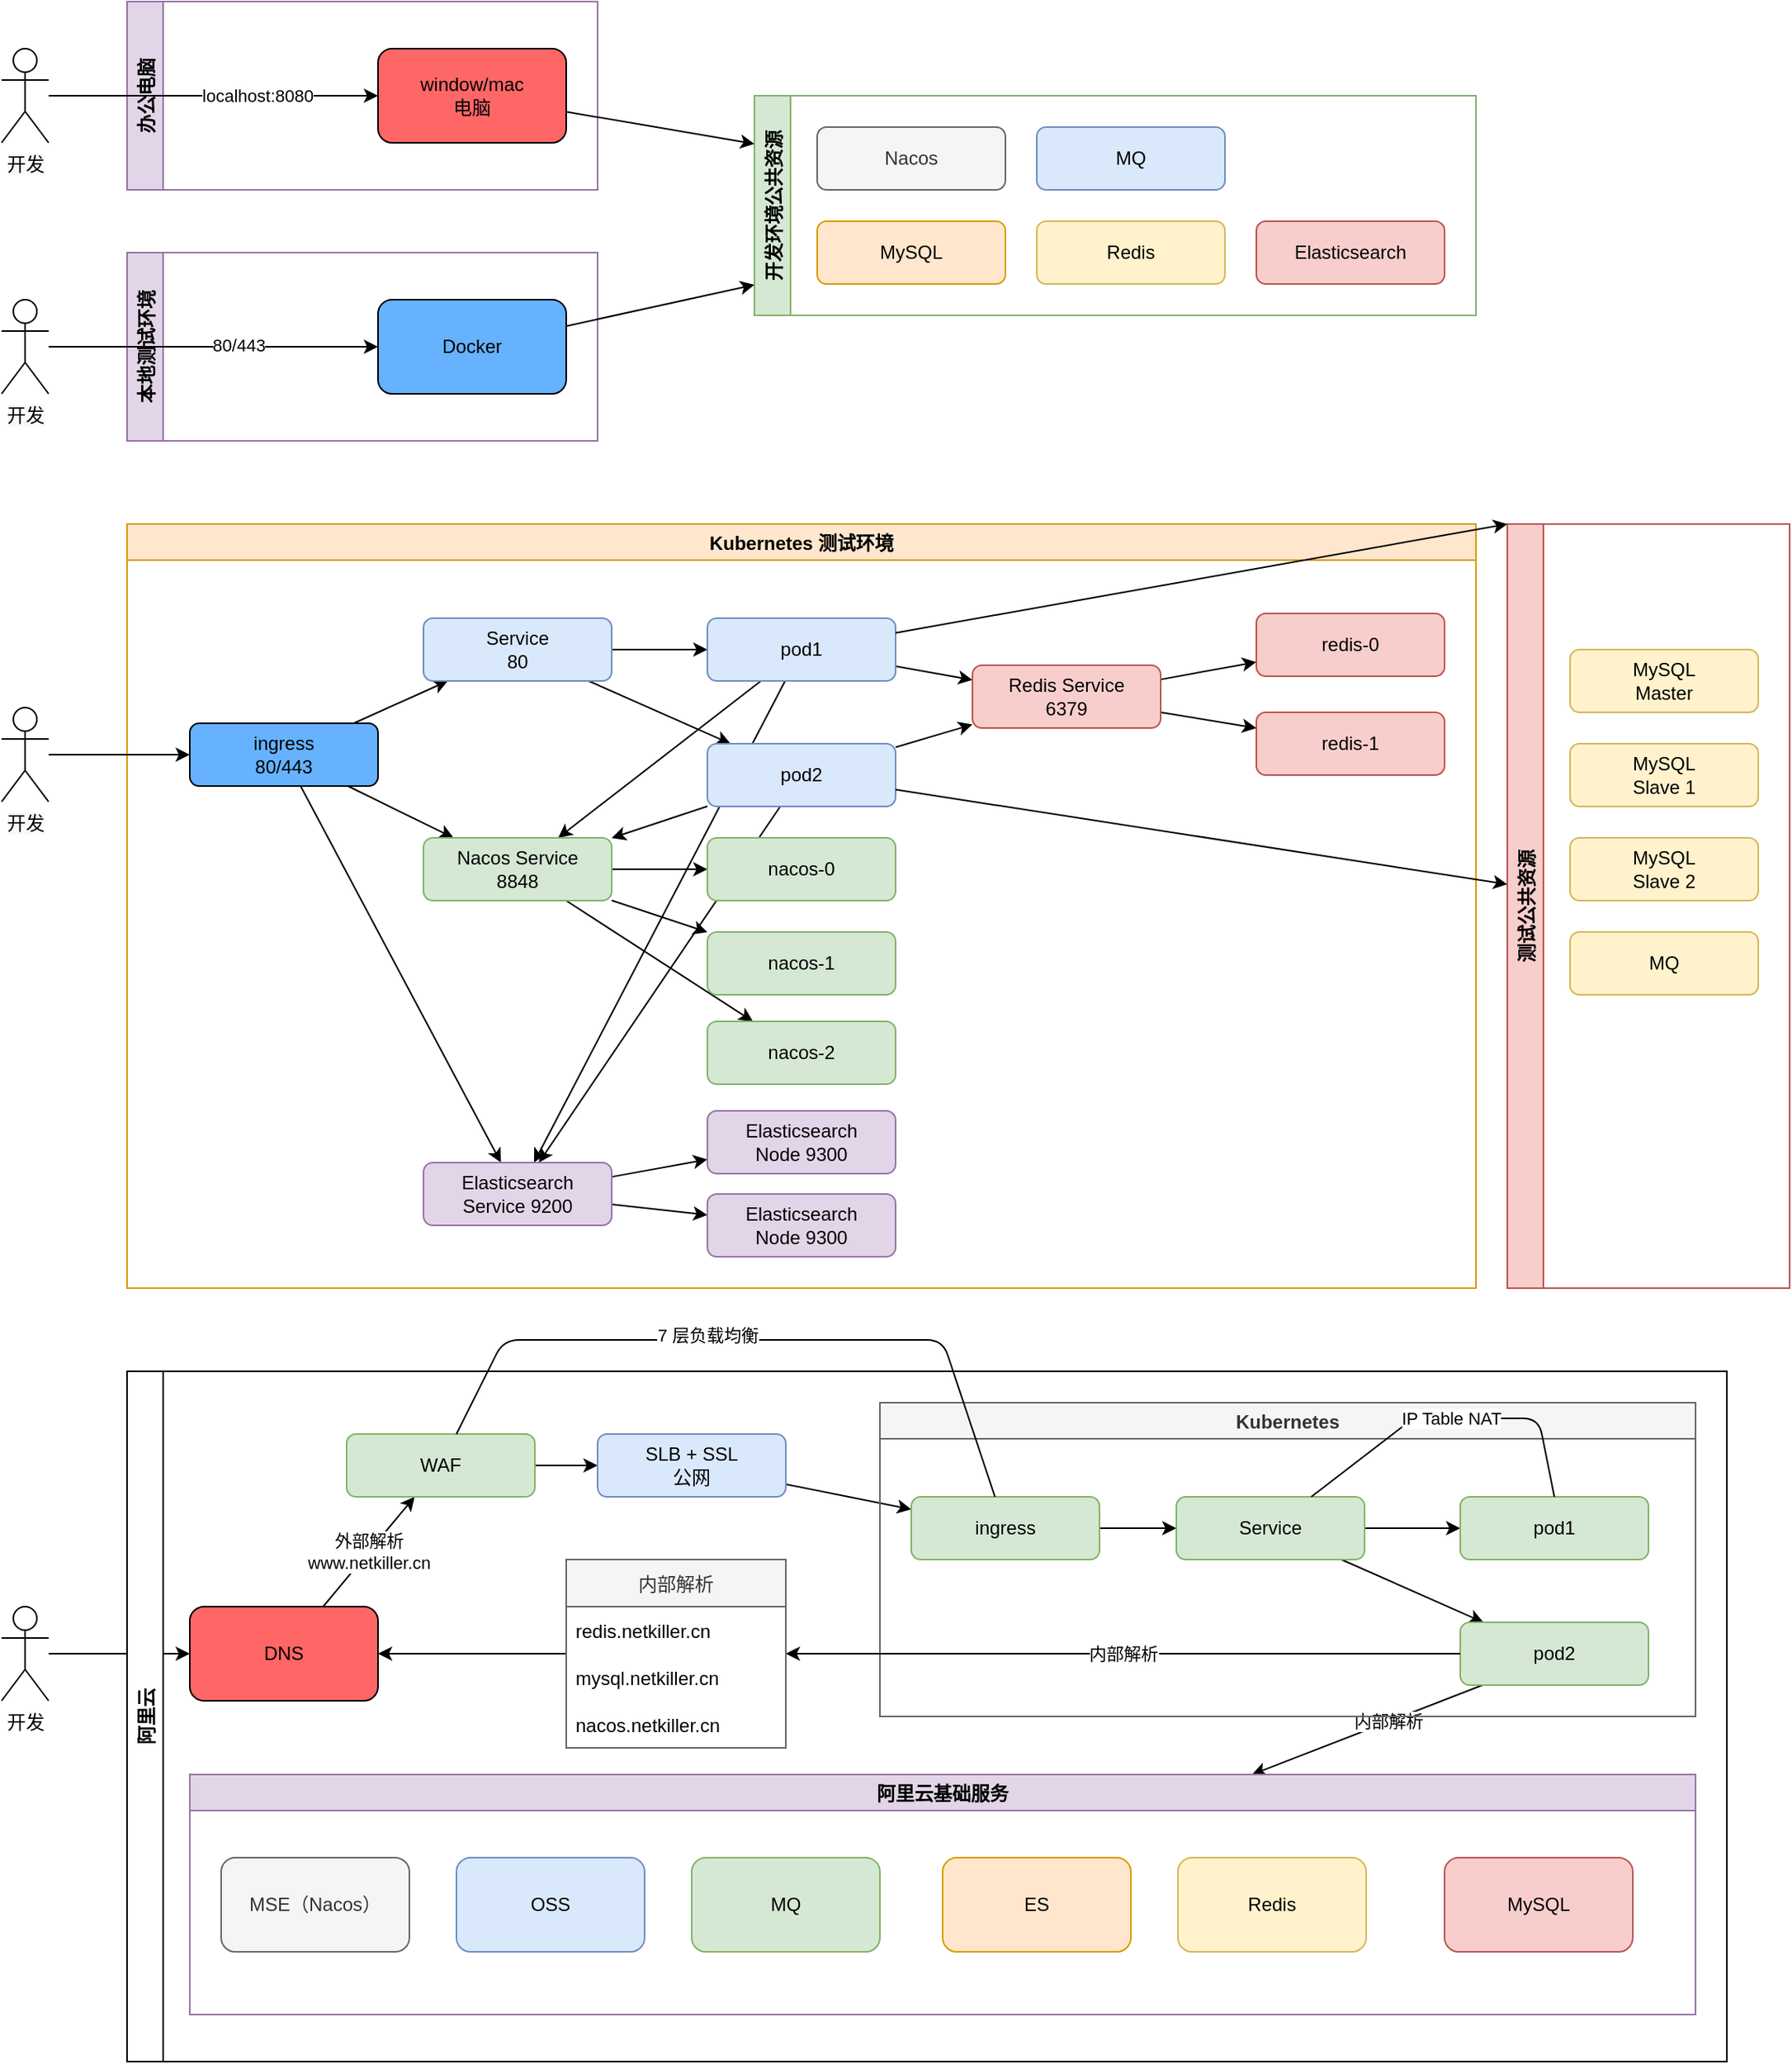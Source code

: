 <mxfile>
    <diagram id="6GtpgPVb9rbRwgWwzKAN" name="第 1 页">
        <mxGraphModel dx="1198" dy="447" grid="1" gridSize="10" guides="1" tooltips="1" connect="1" arrows="1" fold="1" page="1" pageScale="1" pageWidth="1169" pageHeight="827" math="0" shadow="0">
            <root>
                <mxCell id="0"/>
                <mxCell id="1" parent="0"/>
                <mxCell id="34" style="edgeStyle=none;html=1;" parent="1" source="2" target="7" edge="1">
                    <mxGeometry relative="1" as="geometry"/>
                </mxCell>
                <mxCell id="2" value="开发" style="shape=umlActor;verticalLabelPosition=bottom;verticalAlign=top;html=1;outlineConnect=0;" parent="1" vertex="1">
                    <mxGeometry x="40" y="1103" width="30" height="60" as="geometry"/>
                </mxCell>
                <mxCell id="5" value="开发环境公共资源" style="swimlane;horizontal=0;fillColor=#d5e8d4;strokeColor=#82b366;" parent="1" vertex="1">
                    <mxGeometry x="520" y="140" width="460" height="140" as="geometry"/>
                </mxCell>
                <mxCell id="24" value="MySQL" style="rounded=1;whiteSpace=wrap;html=1;fillColor=#ffe6cc;strokeColor=#d79b00;" parent="5" vertex="1">
                    <mxGeometry x="40" y="80" width="120" height="40" as="geometry"/>
                </mxCell>
                <mxCell id="25" value="Redis" style="rounded=1;whiteSpace=wrap;html=1;fillColor=#fff2cc;strokeColor=#d6b656;" parent="5" vertex="1">
                    <mxGeometry x="180" y="80" width="120" height="40" as="geometry"/>
                </mxCell>
                <mxCell id="54" value="Elasticsearch" style="rounded=1;whiteSpace=wrap;html=1;fillColor=#f8cecc;strokeColor=#b85450;" parent="5" vertex="1">
                    <mxGeometry x="320" y="80" width="120" height="40" as="geometry"/>
                </mxCell>
                <mxCell id="55" value="MQ" style="rounded=1;whiteSpace=wrap;html=1;fillColor=#dae8fc;strokeColor=#6c8ebf;" parent="5" vertex="1">
                    <mxGeometry x="180" y="20" width="120" height="40" as="geometry"/>
                </mxCell>
                <mxCell id="56" value="Nacos" style="rounded=1;whiteSpace=wrap;html=1;fillColor=#f5f5f5;fontColor=#333333;strokeColor=#666666;" parent="5" vertex="1">
                    <mxGeometry x="40" y="20" width="120" height="40" as="geometry"/>
                </mxCell>
                <mxCell id="6" value="阿里云" style="swimlane;horizontal=0;startSize=23;" parent="1" vertex="1">
                    <mxGeometry x="120" y="953" width="1020" height="440" as="geometry"/>
                </mxCell>
                <mxCell id="28" value="外部解析&lt;br&gt;www.netkiller.cn" style="edgeStyle=none;html=1;" parent="6" source="7" target="8" edge="1">
                    <mxGeometry relative="1" as="geometry"/>
                </mxCell>
                <mxCell id="88" value="内部解析" style="edgeStyle=none;html=1;exitX=0.333;exitY=0.75;exitDx=0;exitDy=0;exitPerimeter=0;" parent="6" source="68" target="74" edge="1">
                    <mxGeometry relative="1" as="geometry">
                        <mxPoint x="980" y="210" as="sourcePoint"/>
                    </mxGeometry>
                </mxCell>
                <mxCell id="7" value="DNS" style="rounded=1;whiteSpace=wrap;html=1;fillColor=#FF6666;" parent="6" vertex="1">
                    <mxGeometry x="40" y="150" width="120" height="60" as="geometry"/>
                </mxCell>
                <mxCell id="29" style="edgeStyle=none;html=1;" parent="6" source="8" target="9" edge="1">
                    <mxGeometry relative="1" as="geometry"/>
                </mxCell>
                <mxCell id="8" value="WAF" style="rounded=1;whiteSpace=wrap;html=1;fillColor=#d5e8d4;strokeColor=#82b366;" parent="6" vertex="1">
                    <mxGeometry x="140" y="40" width="120" height="40" as="geometry"/>
                </mxCell>
                <mxCell id="63" style="edgeStyle=none;html=1;" parent="6" source="9" target="12" edge="1">
                    <mxGeometry relative="1" as="geometry">
                        <mxPoint x="460" y="85" as="targetPoint"/>
                    </mxGeometry>
                </mxCell>
                <mxCell id="9" value="SLB + SSL&lt;br&gt;公网" style="rounded=1;whiteSpace=wrap;html=1;fillColor=#dae8fc;strokeColor=#6c8ebf;" parent="6" vertex="1">
                    <mxGeometry x="300" y="40" width="120" height="40" as="geometry"/>
                </mxCell>
                <mxCell id="64" value="Kubernetes" style="swimlane;fillColor=#f5f5f5;fontColor=#333333;strokeColor=#666666;" parent="6" vertex="1">
                    <mxGeometry x="480" y="20" width="520" height="200" as="geometry"/>
                </mxCell>
                <mxCell id="67" style="edgeStyle=none;html=1;" parent="64" source="12" target="66" edge="1">
                    <mxGeometry relative="1" as="geometry"/>
                </mxCell>
                <mxCell id="12" value="ingress" style="rounded=1;whiteSpace=wrap;html=1;fillColor=#d5e8d4;strokeColor=#82b366;" parent="64" vertex="1">
                    <mxGeometry x="20" y="60" width="120" height="40" as="geometry"/>
                </mxCell>
                <mxCell id="69" style="edgeStyle=none;html=1;" parent="64" source="66" target="65" edge="1">
                    <mxGeometry relative="1" as="geometry"/>
                </mxCell>
                <mxCell id="70" style="edgeStyle=none;html=1;" parent="64" source="66" target="68" edge="1">
                    <mxGeometry relative="1" as="geometry"/>
                </mxCell>
                <mxCell id="66" value="Service" style="rounded=1;whiteSpace=wrap;html=1;fillColor=#d5e8d4;strokeColor=#82b366;" parent="64" vertex="1">
                    <mxGeometry x="189" y="60" width="120" height="40" as="geometry"/>
                </mxCell>
                <mxCell id="65" value="pod1" style="rounded=1;whiteSpace=wrap;html=1;fillColor=#d5e8d4;strokeColor=#82b366;" parent="64" vertex="1">
                    <mxGeometry x="370" y="60" width="120" height="40" as="geometry"/>
                </mxCell>
                <mxCell id="68" value="pod2" style="rounded=1;whiteSpace=wrap;html=1;fillColor=#d5e8d4;strokeColor=#82b366;" parent="64" vertex="1">
                    <mxGeometry x="370" y="140" width="120" height="40" as="geometry"/>
                </mxCell>
                <mxCell id="73" value="IP Table NAT" style="endArrow=none;html=1;entryX=0.5;entryY=0;entryDx=0;entryDy=0;" parent="64" source="66" target="65" edge="1">
                    <mxGeometry width="50" height="50" relative="1" as="geometry">
                        <mxPoint x="430" as="sourcePoint"/>
                        <mxPoint x="480" y="-50" as="targetPoint"/>
                        <Array as="points">
                            <mxPoint x="340" y="10"/>
                            <mxPoint x="420" y="10"/>
                        </Array>
                    </mxGeometry>
                </mxCell>
                <mxCell id="71" value="" style="endArrow=none;html=1;" parent="6" source="8" target="12" edge="1">
                    <mxGeometry width="50" height="50" relative="1" as="geometry">
                        <mxPoint x="580" y="20" as="sourcePoint"/>
                        <mxPoint x="790" as="targetPoint"/>
                        <Array as="points">
                            <mxPoint x="240" y="-20"/>
                            <mxPoint x="520" y="-20"/>
                        </Array>
                    </mxGeometry>
                </mxCell>
                <mxCell id="72" value="7 层负载均衡" style="edgeLabel;html=1;align=center;verticalAlign=middle;resizable=0;points=[];" parent="71" vertex="1" connectable="0">
                    <mxGeometry x="-0.129" y="4" relative="1" as="geometry">
                        <mxPoint y="1" as="offset"/>
                    </mxGeometry>
                </mxCell>
                <mxCell id="74" value="阿里云基础服务" style="swimlane;fillColor=#e1d5e7;strokeColor=#9673a6;" parent="6" vertex="1">
                    <mxGeometry x="40" y="257" width="960" height="153" as="geometry"/>
                </mxCell>
                <mxCell id="75" value="MSE（Nacos）" style="rounded=1;whiteSpace=wrap;html=1;fillColor=#f5f5f5;fontColor=#333333;strokeColor=#666666;" parent="74" vertex="1">
                    <mxGeometry x="20" y="53" width="120" height="60" as="geometry"/>
                </mxCell>
                <mxCell id="78" value="OSS" style="whiteSpace=wrap;html=1;rounded=1;fillColor=#dae8fc;strokeColor=#6c8ebf;" parent="74" vertex="1">
                    <mxGeometry x="170" y="53" width="120" height="60" as="geometry"/>
                </mxCell>
                <mxCell id="80" value="MQ" style="rounded=1;whiteSpace=wrap;html=1;fillColor=#d5e8d4;strokeColor=#82b366;" parent="74" vertex="1">
                    <mxGeometry x="320" y="53" width="120" height="60" as="geometry"/>
                </mxCell>
                <mxCell id="81" value="ES" style="rounded=1;whiteSpace=wrap;html=1;fillColor=#ffe6cc;strokeColor=#d79b00;" parent="74" vertex="1">
                    <mxGeometry x="480" y="53" width="120" height="60" as="geometry"/>
                </mxCell>
                <mxCell id="82" value="Redis" style="rounded=1;whiteSpace=wrap;html=1;fillColor=#fff2cc;strokeColor=#d6b656;" parent="74" vertex="1">
                    <mxGeometry x="630" y="53" width="120" height="60" as="geometry"/>
                </mxCell>
                <mxCell id="83" value="MySQL" style="rounded=1;whiteSpace=wrap;html=1;fillColor=#f8cecc;strokeColor=#b85450;" parent="74" vertex="1">
                    <mxGeometry x="800" y="53" width="120" height="60" as="geometry"/>
                </mxCell>
                <mxCell id="90" value="内部解析" style="edgeStyle=none;html=1;" parent="6" source="68" target="91" edge="1">
                    <mxGeometry relative="1" as="geometry"/>
                </mxCell>
                <mxCell id="96" style="edgeStyle=none;html=1;" parent="6" source="91" target="7" edge="1">
                    <mxGeometry relative="1" as="geometry"/>
                </mxCell>
                <mxCell id="91" value="内部解析" style="swimlane;fontStyle=0;childLayout=stackLayout;horizontal=1;startSize=30;horizontalStack=0;resizeParent=1;resizeParentMax=0;resizeLast=0;collapsible=1;marginBottom=0;fillColor=#f5f5f5;fontColor=#333333;strokeColor=#666666;" parent="6" vertex="1">
                    <mxGeometry x="280" y="120" width="140" height="120" as="geometry"/>
                </mxCell>
                <mxCell id="92" value="redis.netkiller.cn" style="text;strokeColor=none;fillColor=none;align=left;verticalAlign=middle;spacingLeft=4;spacingRight=4;overflow=hidden;points=[[0,0.5],[1,0.5]];portConstraint=eastwest;rotatable=0;" parent="91" vertex="1">
                    <mxGeometry y="30" width="140" height="30" as="geometry"/>
                </mxCell>
                <mxCell id="93" value="mysql.netkiller.cn" style="text;strokeColor=none;fillColor=none;align=left;verticalAlign=middle;spacingLeft=4;spacingRight=4;overflow=hidden;points=[[0,0.5],[1,0.5]];portConstraint=eastwest;rotatable=0;" parent="91" vertex="1">
                    <mxGeometry y="60" width="140" height="30" as="geometry"/>
                </mxCell>
                <mxCell id="94" value="nacos.netkiller.cn" style="text;strokeColor=none;fillColor=none;align=left;verticalAlign=middle;spacingLeft=4;spacingRight=4;overflow=hidden;points=[[0,0.5],[1,0.5]];portConstraint=eastwest;rotatable=0;" parent="91" vertex="1">
                    <mxGeometry y="90" width="140" height="30" as="geometry"/>
                </mxCell>
                <mxCell id="13" value="本地测试环境" style="swimlane;horizontal=0;fillColor=#e1d5e7;strokeColor=#9673a6;" parent="1" vertex="1">
                    <mxGeometry x="120" y="240" width="300" height="120" as="geometry"/>
                </mxCell>
                <mxCell id="15" value="Docker" style="rounded=1;whiteSpace=wrap;html=1;fillColor=#66B2FF;" parent="13" vertex="1">
                    <mxGeometry x="160" y="30" width="120" height="60" as="geometry"/>
                </mxCell>
                <mxCell id="35" value="办公电脑" style="swimlane;horizontal=0;fillColor=#e1d5e7;strokeColor=#9673a6;" parent="1" vertex="1">
                    <mxGeometry x="120" y="80" width="300" height="120" as="geometry"/>
                </mxCell>
                <mxCell id="36" value="window/mac&lt;br&gt;电脑" style="rounded=1;whiteSpace=wrap;html=1;fillColor=#FF6666;" parent="35" vertex="1">
                    <mxGeometry x="160" y="30" width="120" height="60" as="geometry"/>
                </mxCell>
                <mxCell id="87" style="edgeStyle=none;html=1;entryX=0;entryY=0.5;entryDx=0;entryDy=0;" parent="1" source="50" target="15" edge="1">
                    <mxGeometry relative="1" as="geometry">
                        <mxPoint x="180.0" y="300" as="targetPoint"/>
                    </mxGeometry>
                </mxCell>
                <mxCell id="FvixNR_TyCVi-g2Rmh9J-142" value="80/443" style="edgeLabel;html=1;align=center;verticalAlign=middle;resizable=0;points=[];" parent="87" vertex="1" connectable="0">
                    <mxGeometry x="0.152" y="1" relative="1" as="geometry">
                        <mxPoint as="offset"/>
                    </mxGeometry>
                </mxCell>
                <mxCell id="50" value="&lt;meta charset=&quot;utf-8&quot;&gt;&lt;span style=&quot;color: rgb(0, 0, 0); font-family: helvetica; font-size: 12px; font-style: normal; font-weight: 400; letter-spacing: normal; text-align: center; text-indent: 0px; text-transform: none; word-spacing: 0px; background-color: rgb(248, 249, 250); display: inline; float: none;&quot;&gt;开发&lt;/span&gt;" style="shape=umlActor;verticalLabelPosition=bottom;verticalAlign=top;html=1;outlineConnect=0;" parent="1" vertex="1">
                    <mxGeometry x="40" y="270" width="30" height="60" as="geometry"/>
                </mxCell>
                <mxCell id="52" style="edgeStyle=none;html=1;" parent="1" source="51" target="36" edge="1">
                    <mxGeometry relative="1" as="geometry"/>
                </mxCell>
                <mxCell id="53" value="localhost:8080" style="edgeLabel;html=1;align=center;verticalAlign=middle;resizable=0;points=[];" parent="52" vertex="1" connectable="0">
                    <mxGeometry x="0.141" y="1" relative="1" as="geometry">
                        <mxPoint x="13" y="1" as="offset"/>
                    </mxGeometry>
                </mxCell>
                <mxCell id="51" value="&lt;meta charset=&quot;utf-8&quot;&gt;&lt;span style=&quot;color: rgb(0, 0, 0); font-family: helvetica; font-size: 12px; font-style: normal; font-weight: 400; letter-spacing: normal; text-align: center; text-indent: 0px; text-transform: none; word-spacing: 0px; background-color: rgb(248, 249, 250); display: inline; float: none;&quot;&gt;开发&lt;/span&gt;" style="shape=umlActor;verticalLabelPosition=bottom;verticalAlign=top;html=1;outlineConnect=0;" parent="1" vertex="1">
                    <mxGeometry x="40" y="110" width="30" height="60" as="geometry"/>
                </mxCell>
                <mxCell id="57" style="edgeStyle=none;html=1;" parent="1" source="36" target="5" edge="1">
                    <mxGeometry relative="1" as="geometry"/>
                </mxCell>
                <mxCell id="60" style="edgeStyle=none;html=1;" parent="1" source="15" target="5" edge="1">
                    <mxGeometry relative="1" as="geometry"/>
                </mxCell>
                <mxCell id="FvixNR_TyCVi-g2Rmh9J-96" value="Kubernetes 测试环境" style="swimlane;fillColor=#ffe6cc;strokeColor=#d79b00;" parent="1" vertex="1">
                    <mxGeometry x="120" y="413" width="860" height="487" as="geometry"/>
                </mxCell>
                <mxCell id="FvixNR_TyCVi-g2Rmh9J-97" style="edgeStyle=none;html=1;" parent="FvixNR_TyCVi-g2Rmh9J-96" source="FvixNR_TyCVi-g2Rmh9J-98" target="FvixNR_TyCVi-g2Rmh9J-101" edge="1">
                    <mxGeometry relative="1" as="geometry"/>
                </mxCell>
                <mxCell id="FvixNR_TyCVi-g2Rmh9J-108" style="edgeStyle=none;html=1;" parent="FvixNR_TyCVi-g2Rmh9J-96" source="FvixNR_TyCVi-g2Rmh9J-98" target="FvixNR_TyCVi-g2Rmh9J-107" edge="1">
                    <mxGeometry relative="1" as="geometry"/>
                </mxCell>
                <mxCell id="FvixNR_TyCVi-g2Rmh9J-131" style="edgeStyle=none;html=1;" parent="FvixNR_TyCVi-g2Rmh9J-96" source="FvixNR_TyCVi-g2Rmh9J-98" target="FvixNR_TyCVi-g2Rmh9J-130" edge="1">
                    <mxGeometry relative="1" as="geometry"/>
                </mxCell>
                <mxCell id="FvixNR_TyCVi-g2Rmh9J-98" value="ingress&lt;br&gt;80/443" style="rounded=1;whiteSpace=wrap;html=1;fillColor=#66B2FF;" parent="FvixNR_TyCVi-g2Rmh9J-96" vertex="1">
                    <mxGeometry x="40" y="127" width="120" height="40" as="geometry"/>
                </mxCell>
                <mxCell id="FvixNR_TyCVi-g2Rmh9J-99" style="edgeStyle=none;html=1;" parent="FvixNR_TyCVi-g2Rmh9J-96" source="FvixNR_TyCVi-g2Rmh9J-101" target="FvixNR_TyCVi-g2Rmh9J-102" edge="1">
                    <mxGeometry relative="1" as="geometry"/>
                </mxCell>
                <mxCell id="FvixNR_TyCVi-g2Rmh9J-100" style="edgeStyle=none;html=1;" parent="FvixNR_TyCVi-g2Rmh9J-96" source="FvixNR_TyCVi-g2Rmh9J-101" target="FvixNR_TyCVi-g2Rmh9J-103" edge="1">
                    <mxGeometry relative="1" as="geometry"/>
                </mxCell>
                <mxCell id="FvixNR_TyCVi-g2Rmh9J-101" value="Service&lt;br&gt;80" style="rounded=1;whiteSpace=wrap;html=1;fillColor=#dae8fc;strokeColor=#6c8ebf;" parent="FvixNR_TyCVi-g2Rmh9J-96" vertex="1">
                    <mxGeometry x="189" y="60" width="120" height="40" as="geometry"/>
                </mxCell>
                <mxCell id="FvixNR_TyCVi-g2Rmh9J-121" style="edgeStyle=none;html=1;" parent="FvixNR_TyCVi-g2Rmh9J-96" source="FvixNR_TyCVi-g2Rmh9J-102" target="FvixNR_TyCVi-g2Rmh9J-107" edge="1">
                    <mxGeometry relative="1" as="geometry"/>
                </mxCell>
                <mxCell id="FvixNR_TyCVi-g2Rmh9J-122" style="edgeStyle=none;html=1;" parent="FvixNR_TyCVi-g2Rmh9J-96" source="FvixNR_TyCVi-g2Rmh9J-102" target="FvixNR_TyCVi-g2Rmh9J-115" edge="1">
                    <mxGeometry relative="1" as="geometry"/>
                </mxCell>
                <mxCell id="FvixNR_TyCVi-g2Rmh9J-132" style="edgeStyle=none;html=1;" parent="FvixNR_TyCVi-g2Rmh9J-96" source="FvixNR_TyCVi-g2Rmh9J-102" target="FvixNR_TyCVi-g2Rmh9J-130" edge="1">
                    <mxGeometry relative="1" as="geometry"/>
                </mxCell>
                <mxCell id="FvixNR_TyCVi-g2Rmh9J-102" value="pod1" style="rounded=1;whiteSpace=wrap;html=1;fillColor=#dae8fc;strokeColor=#6c8ebf;" parent="FvixNR_TyCVi-g2Rmh9J-96" vertex="1">
                    <mxGeometry x="370" y="60" width="120" height="40" as="geometry"/>
                </mxCell>
                <mxCell id="FvixNR_TyCVi-g2Rmh9J-120" style="edgeStyle=none;html=1;" parent="FvixNR_TyCVi-g2Rmh9J-96" source="FvixNR_TyCVi-g2Rmh9J-103" target="FvixNR_TyCVi-g2Rmh9J-107" edge="1">
                    <mxGeometry relative="1" as="geometry"/>
                </mxCell>
                <mxCell id="FvixNR_TyCVi-g2Rmh9J-123" style="edgeStyle=none;html=1;" parent="FvixNR_TyCVi-g2Rmh9J-96" source="FvixNR_TyCVi-g2Rmh9J-103" target="FvixNR_TyCVi-g2Rmh9J-115" edge="1">
                    <mxGeometry relative="1" as="geometry"/>
                </mxCell>
                <mxCell id="FvixNR_TyCVi-g2Rmh9J-133" style="edgeStyle=none;html=1;" parent="FvixNR_TyCVi-g2Rmh9J-96" source="FvixNR_TyCVi-g2Rmh9J-103" target="FvixNR_TyCVi-g2Rmh9J-130" edge="1">
                    <mxGeometry relative="1" as="geometry"/>
                </mxCell>
                <mxCell id="FvixNR_TyCVi-g2Rmh9J-103" value="pod2" style="rounded=1;whiteSpace=wrap;html=1;fillColor=#dae8fc;strokeColor=#6c8ebf;" parent="FvixNR_TyCVi-g2Rmh9J-96" vertex="1">
                    <mxGeometry x="370" y="140" width="120" height="40" as="geometry"/>
                </mxCell>
                <mxCell id="FvixNR_TyCVi-g2Rmh9J-112" style="edgeStyle=none;html=1;" parent="FvixNR_TyCVi-g2Rmh9J-96" source="FvixNR_TyCVi-g2Rmh9J-107" target="FvixNR_TyCVi-g2Rmh9J-109" edge="1">
                    <mxGeometry relative="1" as="geometry"/>
                </mxCell>
                <mxCell id="FvixNR_TyCVi-g2Rmh9J-113" style="edgeStyle=none;html=1;" parent="FvixNR_TyCVi-g2Rmh9J-96" source="FvixNR_TyCVi-g2Rmh9J-107" target="FvixNR_TyCVi-g2Rmh9J-111" edge="1">
                    <mxGeometry relative="1" as="geometry"/>
                </mxCell>
                <mxCell id="FvixNR_TyCVi-g2Rmh9J-114" style="edgeStyle=none;html=1;" parent="FvixNR_TyCVi-g2Rmh9J-96" source="FvixNR_TyCVi-g2Rmh9J-107" target="FvixNR_TyCVi-g2Rmh9J-110" edge="1">
                    <mxGeometry relative="1" as="geometry"/>
                </mxCell>
                <mxCell id="FvixNR_TyCVi-g2Rmh9J-107" value="Nacos Service&lt;br&gt;8848" style="rounded=1;whiteSpace=wrap;html=1;fillColor=#d5e8d4;strokeColor=#82b366;" parent="FvixNR_TyCVi-g2Rmh9J-96" vertex="1">
                    <mxGeometry x="189" y="200" width="120" height="40" as="geometry"/>
                </mxCell>
                <mxCell id="FvixNR_TyCVi-g2Rmh9J-109" value="nacos-0" style="rounded=1;whiteSpace=wrap;html=1;fillColor=#d5e8d4;strokeColor=#82b366;" parent="FvixNR_TyCVi-g2Rmh9J-96" vertex="1">
                    <mxGeometry x="370" y="200" width="120" height="40" as="geometry"/>
                </mxCell>
                <mxCell id="FvixNR_TyCVi-g2Rmh9J-111" value="nacos-1" style="rounded=1;whiteSpace=wrap;html=1;fillColor=#d5e8d4;strokeColor=#82b366;" parent="FvixNR_TyCVi-g2Rmh9J-96" vertex="1">
                    <mxGeometry x="370" y="260" width="120" height="40" as="geometry"/>
                </mxCell>
                <mxCell id="FvixNR_TyCVi-g2Rmh9J-110" value="nacos-2" style="rounded=1;whiteSpace=wrap;html=1;fillColor=#d5e8d4;strokeColor=#82b366;" parent="FvixNR_TyCVi-g2Rmh9J-96" vertex="1">
                    <mxGeometry x="370" y="317" width="120" height="40" as="geometry"/>
                </mxCell>
                <mxCell id="FvixNR_TyCVi-g2Rmh9J-118" style="edgeStyle=none;html=1;" parent="FvixNR_TyCVi-g2Rmh9J-96" source="FvixNR_TyCVi-g2Rmh9J-115" target="FvixNR_TyCVi-g2Rmh9J-116" edge="1">
                    <mxGeometry relative="1" as="geometry"/>
                </mxCell>
                <mxCell id="FvixNR_TyCVi-g2Rmh9J-119" style="edgeStyle=none;html=1;" parent="FvixNR_TyCVi-g2Rmh9J-96" source="FvixNR_TyCVi-g2Rmh9J-115" target="FvixNR_TyCVi-g2Rmh9J-117" edge="1">
                    <mxGeometry relative="1" as="geometry"/>
                </mxCell>
                <mxCell id="FvixNR_TyCVi-g2Rmh9J-115" value="Redis Service&lt;br&gt;6379" style="rounded=1;whiteSpace=wrap;html=1;fillColor=#f8cecc;strokeColor=#b85450;" parent="FvixNR_TyCVi-g2Rmh9J-96" vertex="1">
                    <mxGeometry x="539" y="90" width="120" height="40" as="geometry"/>
                </mxCell>
                <mxCell id="FvixNR_TyCVi-g2Rmh9J-116" value="redis-0" style="rounded=1;whiteSpace=wrap;html=1;fillColor=#f8cecc;strokeColor=#b85450;" parent="FvixNR_TyCVi-g2Rmh9J-96" vertex="1">
                    <mxGeometry x="720" y="57" width="120" height="40" as="geometry"/>
                </mxCell>
                <mxCell id="FvixNR_TyCVi-g2Rmh9J-117" value="redis-1" style="rounded=1;whiteSpace=wrap;html=1;fillColor=#f8cecc;strokeColor=#b85450;" parent="FvixNR_TyCVi-g2Rmh9J-96" vertex="1">
                    <mxGeometry x="720" y="120" width="120" height="40" as="geometry"/>
                </mxCell>
                <mxCell id="FvixNR_TyCVi-g2Rmh9J-136" style="edgeStyle=none;html=1;" parent="FvixNR_TyCVi-g2Rmh9J-96" source="FvixNR_TyCVi-g2Rmh9J-130" target="FvixNR_TyCVi-g2Rmh9J-134" edge="1">
                    <mxGeometry relative="1" as="geometry"/>
                </mxCell>
                <mxCell id="FvixNR_TyCVi-g2Rmh9J-137" style="edgeStyle=none;html=1;" parent="FvixNR_TyCVi-g2Rmh9J-96" source="FvixNR_TyCVi-g2Rmh9J-130" target="FvixNR_TyCVi-g2Rmh9J-135" edge="1">
                    <mxGeometry relative="1" as="geometry"/>
                </mxCell>
                <mxCell id="FvixNR_TyCVi-g2Rmh9J-130" value="Elasticsearch&lt;br&gt;Service 9200" style="rounded=1;whiteSpace=wrap;html=1;fillColor=#e1d5e7;strokeColor=#9673a6;" parent="FvixNR_TyCVi-g2Rmh9J-96" vertex="1">
                    <mxGeometry x="189" y="407" width="120" height="40" as="geometry"/>
                </mxCell>
                <mxCell id="FvixNR_TyCVi-g2Rmh9J-134" value="Elasticsearch&lt;br&gt;Node 9300" style="rounded=1;whiteSpace=wrap;html=1;fillColor=#e1d5e7;strokeColor=#9673a6;" parent="FvixNR_TyCVi-g2Rmh9J-96" vertex="1">
                    <mxGeometry x="370" y="374" width="120" height="40" as="geometry"/>
                </mxCell>
                <mxCell id="FvixNR_TyCVi-g2Rmh9J-135" value="Elasticsearch&lt;br&gt;Node 9300" style="rounded=1;whiteSpace=wrap;html=1;fillColor=#e1d5e7;strokeColor=#9673a6;" parent="FvixNR_TyCVi-g2Rmh9J-96" vertex="1">
                    <mxGeometry x="370" y="427" width="120" height="40" as="geometry"/>
                </mxCell>
                <mxCell id="FvixNR_TyCVi-g2Rmh9J-124" value="测试公共资源" style="swimlane;horizontal=0;fillColor=#f8cecc;strokeColor=#b85450;" parent="1" vertex="1">
                    <mxGeometry x="1000" y="413" width="180" height="487" as="geometry"/>
                </mxCell>
                <mxCell id="FvixNR_TyCVi-g2Rmh9J-125" value="MySQL&lt;br&gt;Master" style="rounded=1;whiteSpace=wrap;html=1;fillColor=#fff2cc;strokeColor=#d6b656;" parent="FvixNR_TyCVi-g2Rmh9J-124" vertex="1">
                    <mxGeometry x="40" y="80" width="120" height="40" as="geometry"/>
                </mxCell>
                <mxCell id="FvixNR_TyCVi-g2Rmh9J-126" value="MySQL&lt;br&gt;Slave 1" style="rounded=1;whiteSpace=wrap;html=1;fillColor=#fff2cc;strokeColor=#d6b656;" parent="FvixNR_TyCVi-g2Rmh9J-124" vertex="1">
                    <mxGeometry x="40" y="140" width="120" height="40" as="geometry"/>
                </mxCell>
                <mxCell id="FvixNR_TyCVi-g2Rmh9J-127" value="MySQL&lt;br&gt;Slave 2" style="rounded=1;whiteSpace=wrap;html=1;fillColor=#fff2cc;strokeColor=#d6b656;" parent="FvixNR_TyCVi-g2Rmh9J-124" vertex="1">
                    <mxGeometry x="40" y="200" width="120" height="40" as="geometry"/>
                </mxCell>
                <mxCell id="FvixNR_TyCVi-g2Rmh9J-128" value="MQ" style="rounded=1;whiteSpace=wrap;html=1;fillColor=#fff2cc;strokeColor=#d6b656;" parent="FvixNR_TyCVi-g2Rmh9J-124" vertex="1">
                    <mxGeometry x="40" y="260" width="120" height="40" as="geometry"/>
                </mxCell>
                <mxCell id="FvixNR_TyCVi-g2Rmh9J-138" style="edgeStyle=none;html=1;" parent="1" source="FvixNR_TyCVi-g2Rmh9J-103" target="FvixNR_TyCVi-g2Rmh9J-124" edge="1">
                    <mxGeometry relative="1" as="geometry"/>
                </mxCell>
                <mxCell id="FvixNR_TyCVi-g2Rmh9J-139" style="edgeStyle=none;html=1;entryX=0;entryY=0;entryDx=0;entryDy=0;" parent="1" source="FvixNR_TyCVi-g2Rmh9J-102" target="FvixNR_TyCVi-g2Rmh9J-124" edge="1">
                    <mxGeometry relative="1" as="geometry"/>
                </mxCell>
                <mxCell id="FvixNR_TyCVi-g2Rmh9J-141" style="edgeStyle=none;html=1;" parent="1" source="FvixNR_TyCVi-g2Rmh9J-140" target="FvixNR_TyCVi-g2Rmh9J-98" edge="1">
                    <mxGeometry relative="1" as="geometry"/>
                </mxCell>
                <mxCell id="FvixNR_TyCVi-g2Rmh9J-140" value="&lt;meta charset=&quot;utf-8&quot;&gt;&lt;span style=&quot;color: rgb(0, 0, 0); font-family: helvetica; font-size: 12px; font-style: normal; font-weight: 400; letter-spacing: normal; text-align: center; text-indent: 0px; text-transform: none; word-spacing: 0px; background-color: rgb(248, 249, 250); display: inline; float: none;&quot;&gt;开发&lt;/span&gt;" style="shape=umlActor;verticalLabelPosition=bottom;verticalAlign=top;html=1;outlineConnect=0;" parent="1" vertex="1">
                    <mxGeometry x="40" y="530" width="30" height="60" as="geometry"/>
                </mxCell>
            </root>
        </mxGraphModel>
    </diagram>
    <diagram id="kx4akCKRApbzKzFgqAuO" name="第 2 页">
        <mxGraphModel dx="1198" dy="447" grid="1" gridSize="10" guides="1" tooltips="1" connect="1" arrows="1" fold="1" page="1" pageScale="1" pageWidth="1169" pageHeight="827" math="0" shadow="0">
            <root>
                <mxCell id="cMO1LcZmkNJgny5fkiG8-0"/>
                <mxCell id="cMO1LcZmkNJgny5fkiG8-1" parent="cMO1LcZmkNJgny5fkiG8-0"/>
                <mxCell id="knIBANDlSjwhk8dxaA8T-0" style="edgeStyle=none;html=1;" parent="cMO1LcZmkNJgny5fkiG8-1" source="knIBANDlSjwhk8dxaA8T-1" target="knIBANDlSjwhk8dxaA8T-11" edge="1">
                    <mxGeometry relative="1" as="geometry"/>
                </mxCell>
                <mxCell id="knIBANDlSjwhk8dxaA8T-1" value="开发" style="shape=umlActor;verticalLabelPosition=bottom;verticalAlign=top;html=1;outlineConnect=0;" parent="cMO1LcZmkNJgny5fkiG8-1" vertex="1">
                    <mxGeometry x="70" y="590" width="30" height="60" as="geometry"/>
                </mxCell>
                <mxCell id="knIBANDlSjwhk8dxaA8T-2" value="开发环境公共资源" style="swimlane;horizontal=0;" parent="cMO1LcZmkNJgny5fkiG8-1" vertex="1">
                    <mxGeometry x="550" y="70" width="840" height="120" as="geometry"/>
                </mxCell>
                <mxCell id="knIBANDlSjwhk8dxaA8T-3" value="MySQL" style="rounded=1;whiteSpace=wrap;html=1;fillColor=#00CC66;" parent="knIBANDlSjwhk8dxaA8T-2" vertex="1">
                    <mxGeometry x="190" y="30" width="120" height="60" as="geometry"/>
                </mxCell>
                <mxCell id="knIBANDlSjwhk8dxaA8T-4" value="Redis" style="rounded=1;whiteSpace=wrap;html=1;fillColor=#00CC66;" parent="knIBANDlSjwhk8dxaA8T-2" vertex="1">
                    <mxGeometry x="350" y="30" width="120" height="60" as="geometry"/>
                </mxCell>
                <mxCell id="knIBANDlSjwhk8dxaA8T-5" value="Elasticsearch" style="rounded=1;whiteSpace=wrap;html=1;fillColor=#00CC66;" parent="knIBANDlSjwhk8dxaA8T-2" vertex="1">
                    <mxGeometry x="520" y="30" width="120" height="60" as="geometry"/>
                </mxCell>
                <mxCell id="knIBANDlSjwhk8dxaA8T-6" value="MQ" style="rounded=1;whiteSpace=wrap;html=1;fillColor=#00CC66;" parent="knIBANDlSjwhk8dxaA8T-2" vertex="1">
                    <mxGeometry x="690" y="30" width="120" height="60" as="geometry"/>
                </mxCell>
                <mxCell id="knIBANDlSjwhk8dxaA8T-7" value="Nacos" style="rounded=1;whiteSpace=wrap;html=1;fillColor=#00CC66;" parent="knIBANDlSjwhk8dxaA8T-2" vertex="1">
                    <mxGeometry x="40" y="30" width="120" height="60" as="geometry"/>
                </mxCell>
                <mxCell id="knIBANDlSjwhk8dxaA8T-8" value="阿里云" style="swimlane;horizontal=0;startSize=23;" parent="cMO1LcZmkNJgny5fkiG8-1" vertex="1">
                    <mxGeometry x="150" y="440" width="1420" height="440" as="geometry"/>
                </mxCell>
                <mxCell id="knIBANDlSjwhk8dxaA8T-9" value="外部解析" style="edgeStyle=none;html=1;" parent="knIBANDlSjwhk8dxaA8T-8" source="knIBANDlSjwhk8dxaA8T-11" target="knIBANDlSjwhk8dxaA8T-13" edge="1">
                    <mxGeometry relative="1" as="geometry"/>
                </mxCell>
                <mxCell id="knIBANDlSjwhk8dxaA8T-10" value="内部解析" style="edgeStyle=none;html=1;exitX=0.333;exitY=0.75;exitDx=0;exitDy=0;exitPerimeter=0;" parent="knIBANDlSjwhk8dxaA8T-8" source="knIBANDlSjwhk8dxaA8T-30" target="knIBANDlSjwhk8dxaA8T-34" edge="1">
                    <mxGeometry relative="1" as="geometry">
                        <mxPoint x="1060" y="210" as="sourcePoint"/>
                    </mxGeometry>
                </mxCell>
                <mxCell id="knIBANDlSjwhk8dxaA8T-11" value="DNS" style="rounded=1;whiteSpace=wrap;html=1;fillColor=#FF6666;" parent="knIBANDlSjwhk8dxaA8T-8" vertex="1">
                    <mxGeometry x="40" y="150" width="120" height="60" as="geometry"/>
                </mxCell>
                <mxCell id="knIBANDlSjwhk8dxaA8T-12" style="edgeStyle=none;html=1;" parent="knIBANDlSjwhk8dxaA8T-8" source="knIBANDlSjwhk8dxaA8T-13" target="knIBANDlSjwhk8dxaA8T-16" edge="1">
                    <mxGeometry relative="1" as="geometry"/>
                </mxCell>
                <mxCell id="knIBANDlSjwhk8dxaA8T-13" value="WAF" style="rounded=1;whiteSpace=wrap;html=1;fillColor=#00CC66;" parent="knIBANDlSjwhk8dxaA8T-8" vertex="1">
                    <mxGeometry x="220" y="40" width="120" height="40" as="geometry"/>
                </mxCell>
                <mxCell id="knIBANDlSjwhk8dxaA8T-14" style="edgeStyle=none;html=1;" parent="knIBANDlSjwhk8dxaA8T-8" source="knIBANDlSjwhk8dxaA8T-16" target="knIBANDlSjwhk8dxaA8T-18" edge="1">
                    <mxGeometry relative="1" as="geometry"/>
                </mxCell>
                <mxCell id="knIBANDlSjwhk8dxaA8T-15" style="edgeStyle=none;html=1;" parent="knIBANDlSjwhk8dxaA8T-8" source="knIBANDlSjwhk8dxaA8T-16" target="knIBANDlSjwhk8dxaA8T-22" edge="1">
                    <mxGeometry relative="1" as="geometry"/>
                </mxCell>
                <mxCell id="knIBANDlSjwhk8dxaA8T-16" value="SLB + SSL&lt;br&gt;公网" style="rounded=1;whiteSpace=wrap;html=1;fillColor=#00CC66;" parent="knIBANDlSjwhk8dxaA8T-8" vertex="1">
                    <mxGeometry x="380" y="40" width="120" height="40" as="geometry"/>
                </mxCell>
                <mxCell id="knIBANDlSjwhk8dxaA8T-17" style="edgeStyle=none;html=1;fillColor=#66B2FF;" parent="knIBANDlSjwhk8dxaA8T-8" source="knIBANDlSjwhk8dxaA8T-18" target="knIBANDlSjwhk8dxaA8T-20" edge="1">
                    <mxGeometry relative="1" as="geometry"/>
                </mxCell>
                <mxCell id="knIBANDlSjwhk8dxaA8T-18" value="Openresty" style="rounded=1;whiteSpace=wrap;html=1;fillColor=#66B2FF;" parent="knIBANDlSjwhk8dxaA8T-8" vertex="1">
                    <mxGeometry x="540" y="10" width="120" height="40" as="geometry"/>
                </mxCell>
                <mxCell id="knIBANDlSjwhk8dxaA8T-19" style="edgeStyle=none;html=1;fillColor=#66B2FF;" parent="knIBANDlSjwhk8dxaA8T-8" source="knIBANDlSjwhk8dxaA8T-20" target="knIBANDlSjwhk8dxaA8T-25" edge="1">
                    <mxGeometry relative="1" as="geometry"/>
                </mxCell>
                <mxCell id="knIBANDlSjwhk8dxaA8T-20" value="SLB&lt;br&gt;内网" style="rounded=1;whiteSpace=wrap;html=1;fillColor=#66B2FF;" parent="knIBANDlSjwhk8dxaA8T-8" vertex="1">
                    <mxGeometry x="700" y="40" width="120" height="40" as="geometry"/>
                </mxCell>
                <mxCell id="knIBANDlSjwhk8dxaA8T-21" style="edgeStyle=none;html=1;" parent="knIBANDlSjwhk8dxaA8T-8" source="knIBANDlSjwhk8dxaA8T-22" target="knIBANDlSjwhk8dxaA8T-20" edge="1">
                    <mxGeometry relative="1" as="geometry"/>
                </mxCell>
                <mxCell id="knIBANDlSjwhk8dxaA8T-22" value="Openresty" style="rounded=1;whiteSpace=wrap;html=1;fillColor=#66B2FF;" parent="knIBANDlSjwhk8dxaA8T-8" vertex="1">
                    <mxGeometry x="540" y="80" width="120" height="40" as="geometry"/>
                </mxCell>
                <mxCell id="knIBANDlSjwhk8dxaA8T-23" value="Kubernetes" style="swimlane;" parent="knIBANDlSjwhk8dxaA8T-8" vertex="1">
                    <mxGeometry x="860" y="20" width="540" height="200" as="geometry"/>
                </mxCell>
                <mxCell id="knIBANDlSjwhk8dxaA8T-24" style="edgeStyle=none;html=1;" parent="knIBANDlSjwhk8dxaA8T-23" source="knIBANDlSjwhk8dxaA8T-25" target="knIBANDlSjwhk8dxaA8T-28" edge="1">
                    <mxGeometry relative="1" as="geometry"/>
                </mxCell>
                <mxCell id="knIBANDlSjwhk8dxaA8T-25" value="ingress" style="rounded=1;whiteSpace=wrap;html=1;fillColor=#66B2FF;" parent="knIBANDlSjwhk8dxaA8T-23" vertex="1">
                    <mxGeometry x="20" y="60" width="120" height="40" as="geometry"/>
                </mxCell>
                <mxCell id="knIBANDlSjwhk8dxaA8T-26" style="edgeStyle=none;html=1;" parent="knIBANDlSjwhk8dxaA8T-23" source="knIBANDlSjwhk8dxaA8T-28" target="knIBANDlSjwhk8dxaA8T-29" edge="1">
                    <mxGeometry relative="1" as="geometry"/>
                </mxCell>
                <mxCell id="knIBANDlSjwhk8dxaA8T-27" style="edgeStyle=none;html=1;" parent="knIBANDlSjwhk8dxaA8T-23" source="knIBANDlSjwhk8dxaA8T-28" target="knIBANDlSjwhk8dxaA8T-30" edge="1">
                    <mxGeometry relative="1" as="geometry"/>
                </mxCell>
                <mxCell id="knIBANDlSjwhk8dxaA8T-28" value="Service" style="rounded=1;whiteSpace=wrap;html=1;fillColor=#66B2FF;" parent="knIBANDlSjwhk8dxaA8T-23" vertex="1">
                    <mxGeometry x="189" y="60" width="120" height="40" as="geometry"/>
                </mxCell>
                <mxCell id="knIBANDlSjwhk8dxaA8T-29" value="pod1" style="rounded=1;whiteSpace=wrap;html=1;fillColor=#66B2FF;" parent="knIBANDlSjwhk8dxaA8T-23" vertex="1">
                    <mxGeometry x="370" y="60" width="120" height="40" as="geometry"/>
                </mxCell>
                <mxCell id="knIBANDlSjwhk8dxaA8T-30" value="pod2" style="rounded=1;whiteSpace=wrap;html=1;fillColor=#66B2FF;" parent="knIBANDlSjwhk8dxaA8T-23" vertex="1">
                    <mxGeometry x="370" y="140" width="120" height="40" as="geometry"/>
                </mxCell>
                <mxCell id="knIBANDlSjwhk8dxaA8T-31" value="IP Table NAT" style="endArrow=none;html=1;entryX=0.5;entryY=0;entryDx=0;entryDy=0;" parent="knIBANDlSjwhk8dxaA8T-23" source="knIBANDlSjwhk8dxaA8T-28" target="knIBANDlSjwhk8dxaA8T-29" edge="1">
                    <mxGeometry width="50" height="50" relative="1" as="geometry">
                        <mxPoint x="430" as="sourcePoint"/>
                        <mxPoint x="480" y="-50" as="targetPoint"/>
                        <Array as="points">
                            <mxPoint x="340" y="10"/>
                            <mxPoint x="420" y="10"/>
                        </Array>
                    </mxGeometry>
                </mxCell>
                <mxCell id="knIBANDlSjwhk8dxaA8T-32" value="" style="endArrow=none;html=1;" parent="knIBANDlSjwhk8dxaA8T-8" source="knIBANDlSjwhk8dxaA8T-13" target="knIBANDlSjwhk8dxaA8T-25" edge="1">
                    <mxGeometry width="50" height="50" relative="1" as="geometry">
                        <mxPoint x="580" y="20" as="sourcePoint"/>
                        <mxPoint x="790" as="targetPoint"/>
                        <Array as="points">
                            <mxPoint x="360" y="-30"/>
                            <mxPoint x="820" y="-30"/>
                        </Array>
                    </mxGeometry>
                </mxCell>
                <mxCell id="knIBANDlSjwhk8dxaA8T-33" value="7 层负载均衡" style="edgeLabel;html=1;align=center;verticalAlign=middle;resizable=0;points=[];" parent="knIBANDlSjwhk8dxaA8T-32" vertex="1" connectable="0">
                    <mxGeometry x="-0.129" y="4" relative="1" as="geometry">
                        <mxPoint y="1" as="offset"/>
                    </mxGeometry>
                </mxCell>
                <mxCell id="knIBANDlSjwhk8dxaA8T-34" value="阿里云基础服务" style="swimlane;" parent="knIBANDlSjwhk8dxaA8T-8" vertex="1">
                    <mxGeometry x="120" y="257" width="1280" height="153" as="geometry"/>
                </mxCell>
                <mxCell id="knIBANDlSjwhk8dxaA8T-35" value="MSE（Nacos）" style="rounded=1;whiteSpace=wrap;html=1;" parent="knIBANDlSjwhk8dxaA8T-34" vertex="1">
                    <mxGeometry x="20" y="53" width="120" height="60" as="geometry"/>
                </mxCell>
                <mxCell id="knIBANDlSjwhk8dxaA8T-36" value="OSS" style="whiteSpace=wrap;html=1;rounded=1;" parent="knIBANDlSjwhk8dxaA8T-34" vertex="1">
                    <mxGeometry x="170" y="53" width="120" height="60" as="geometry"/>
                </mxCell>
                <mxCell id="knIBANDlSjwhk8dxaA8T-37" value="MQ" style="rounded=1;whiteSpace=wrap;html=1;" parent="knIBANDlSjwhk8dxaA8T-34" vertex="1">
                    <mxGeometry x="320" y="53" width="120" height="60" as="geometry"/>
                </mxCell>
                <mxCell id="knIBANDlSjwhk8dxaA8T-38" value="ES" style="rounded=1;whiteSpace=wrap;html=1;" parent="knIBANDlSjwhk8dxaA8T-34" vertex="1">
                    <mxGeometry x="480" y="53" width="120" height="60" as="geometry"/>
                </mxCell>
                <mxCell id="knIBANDlSjwhk8dxaA8T-39" value="Redis" style="rounded=1;whiteSpace=wrap;html=1;" parent="knIBANDlSjwhk8dxaA8T-34" vertex="1">
                    <mxGeometry x="630" y="53" width="120" height="60" as="geometry"/>
                </mxCell>
                <mxCell id="knIBANDlSjwhk8dxaA8T-40" value="MySQL" style="rounded=1;whiteSpace=wrap;html=1;" parent="knIBANDlSjwhk8dxaA8T-34" vertex="1">
                    <mxGeometry x="800" y="53" width="120" height="60" as="geometry"/>
                </mxCell>
                <mxCell id="knIBANDlSjwhk8dxaA8T-41" value="DTS" style="rounded=1;whiteSpace=wrap;html=1;" parent="knIBANDlSjwhk8dxaA8T-34" vertex="1">
                    <mxGeometry x="960" y="53" width="120" height="60" as="geometry"/>
                </mxCell>
                <mxCell id="knIBANDlSjwhk8dxaA8T-42" value="DTS" style="rounded=1;whiteSpace=wrap;html=1;" parent="knIBANDlSjwhk8dxaA8T-34" vertex="1">
                    <mxGeometry x="1120" y="53" width="120" height="60" as="geometry"/>
                </mxCell>
                <mxCell id="knIBANDlSjwhk8dxaA8T-43" value="内部解析" style="edgeStyle=none;html=1;" parent="knIBANDlSjwhk8dxaA8T-8" source="knIBANDlSjwhk8dxaA8T-30" target="knIBANDlSjwhk8dxaA8T-45" edge="1">
                    <mxGeometry relative="1" as="geometry"/>
                </mxCell>
                <mxCell id="knIBANDlSjwhk8dxaA8T-44" style="edgeStyle=none;html=1;" parent="knIBANDlSjwhk8dxaA8T-8" source="knIBANDlSjwhk8dxaA8T-45" target="knIBANDlSjwhk8dxaA8T-11" edge="1">
                    <mxGeometry relative="1" as="geometry"/>
                </mxCell>
                <mxCell id="knIBANDlSjwhk8dxaA8T-45" value="内部解析" style="swimlane;fontStyle=0;childLayout=stackLayout;horizontal=1;startSize=30;horizontalStack=0;resizeParent=1;resizeParentMax=0;resizeLast=0;collapsible=1;marginBottom=0;" parent="knIBANDlSjwhk8dxaA8T-8" vertex="1">
                    <mxGeometry x="680" y="120" width="140" height="120" as="geometry"/>
                </mxCell>
                <mxCell id="knIBANDlSjwhk8dxaA8T-46" value="redis.ejiayou.com" style="text;strokeColor=none;fillColor=none;align=left;verticalAlign=middle;spacingLeft=4;spacingRight=4;overflow=hidden;points=[[0,0.5],[1,0.5]];portConstraint=eastwest;rotatable=0;" parent="knIBANDlSjwhk8dxaA8T-45" vertex="1">
                    <mxGeometry y="30" width="140" height="30" as="geometry"/>
                </mxCell>
                <mxCell id="knIBANDlSjwhk8dxaA8T-47" value="es.ejiayou.com" style="text;strokeColor=none;fillColor=none;align=left;verticalAlign=middle;spacingLeft=4;spacingRight=4;overflow=hidden;points=[[0,0.5],[1,0.5]];portConstraint=eastwest;rotatable=0;" parent="knIBANDlSjwhk8dxaA8T-45" vertex="1">
                    <mxGeometry y="60" width="140" height="30" as="geometry"/>
                </mxCell>
                <mxCell id="knIBANDlSjwhk8dxaA8T-48" value="nacos.ejiayou.com" style="text;strokeColor=none;fillColor=none;align=left;verticalAlign=middle;spacingLeft=4;spacingRight=4;overflow=hidden;points=[[0,0.5],[1,0.5]];portConstraint=eastwest;rotatable=0;" parent="knIBANDlSjwhk8dxaA8T-45" vertex="1">
                    <mxGeometry y="90" width="140" height="30" as="geometry"/>
                </mxCell>
                <mxCell id="knIBANDlSjwhk8dxaA8T-49" value="本地测试环境" style="swimlane;horizontal=0;" parent="cMO1LcZmkNJgny5fkiG8-1" vertex="1">
                    <mxGeometry x="150" y="240" width="580" height="120" as="geometry"/>
                </mxCell>
                <mxCell id="knIBANDlSjwhk8dxaA8T-50" style="edgeStyle=none;html=1;" parent="knIBANDlSjwhk8dxaA8T-49" source="knIBANDlSjwhk8dxaA8T-51" target="knIBANDlSjwhk8dxaA8T-53" edge="1">
                    <mxGeometry relative="1" as="geometry"/>
                </mxCell>
                <mxCell id="knIBANDlSjwhk8dxaA8T-51" value="DNS" style="rounded=1;whiteSpace=wrap;html=1;fillColor=#66B2FF;" parent="knIBANDlSjwhk8dxaA8T-49" vertex="1">
                    <mxGeometry x="60" y="30" width="120" height="60" as="geometry"/>
                </mxCell>
                <mxCell id="knIBANDlSjwhk8dxaA8T-52" style="edgeStyle=none;html=1;" parent="knIBANDlSjwhk8dxaA8T-49" source="knIBANDlSjwhk8dxaA8T-53" target="knIBANDlSjwhk8dxaA8T-54" edge="1">
                    <mxGeometry relative="1" as="geometry"/>
                </mxCell>
                <mxCell id="knIBANDlSjwhk8dxaA8T-53" value="Openresty&lt;br&gt;SSL" style="rounded=1;whiteSpace=wrap;html=1;fillColor=#66B2FF;" parent="knIBANDlSjwhk8dxaA8T-49" vertex="1">
                    <mxGeometry x="240" y="30" width="120" height="60" as="geometry"/>
                </mxCell>
                <mxCell id="knIBANDlSjwhk8dxaA8T-54" value="Docker" style="rounded=1;whiteSpace=wrap;html=1;fillColor=#66B2FF;" parent="knIBANDlSjwhk8dxaA8T-49" vertex="1">
                    <mxGeometry x="420" y="30" width="120" height="60" as="geometry"/>
                </mxCell>
                <mxCell id="knIBANDlSjwhk8dxaA8T-55" value="办公电脑" style="swimlane;horizontal=0;" parent="cMO1LcZmkNJgny5fkiG8-1" vertex="1">
                    <mxGeometry x="150" y="80" width="360" height="120" as="geometry"/>
                </mxCell>
                <mxCell id="knIBANDlSjwhk8dxaA8T-56" value="window/mac&lt;br&gt;电脑" style="rounded=1;whiteSpace=wrap;html=1;fillColor=#FF6666;" parent="knIBANDlSjwhk8dxaA8T-55" vertex="1">
                    <mxGeometry x="120" y="30" width="120" height="60" as="geometry"/>
                </mxCell>
                <mxCell id="knIBANDlSjwhk8dxaA8T-57" style="edgeStyle=none;html=1;" parent="cMO1LcZmkNJgny5fkiG8-1" source="knIBANDlSjwhk8dxaA8T-58" target="knIBANDlSjwhk8dxaA8T-51" edge="1">
                    <mxGeometry relative="1" as="geometry"/>
                </mxCell>
                <mxCell id="knIBANDlSjwhk8dxaA8T-58" value="&lt;meta charset=&quot;utf-8&quot;&gt;&lt;span style=&quot;color: rgb(0, 0, 0); font-family: helvetica; font-size: 12px; font-style: normal; font-weight: 400; letter-spacing: normal; text-align: center; text-indent: 0px; text-transform: none; word-spacing: 0px; background-color: rgb(248, 249, 250); display: inline; float: none;&quot;&gt;开发&lt;/span&gt;" style="shape=umlActor;verticalLabelPosition=bottom;verticalAlign=top;html=1;outlineConnect=0;" parent="cMO1LcZmkNJgny5fkiG8-1" vertex="1">
                    <mxGeometry x="70" y="270" width="30" height="60" as="geometry"/>
                </mxCell>
                <mxCell id="knIBANDlSjwhk8dxaA8T-59" style="edgeStyle=none;html=1;" parent="cMO1LcZmkNJgny5fkiG8-1" source="knIBANDlSjwhk8dxaA8T-61" target="knIBANDlSjwhk8dxaA8T-56" edge="1">
                    <mxGeometry relative="1" as="geometry"/>
                </mxCell>
                <mxCell id="knIBANDlSjwhk8dxaA8T-60" value="IP /&amp;nbsp; hosts" style="edgeLabel;html=1;align=center;verticalAlign=middle;resizable=0;points=[];" parent="knIBANDlSjwhk8dxaA8T-59" vertex="1" connectable="0">
                    <mxGeometry x="0.141" y="1" relative="1" as="geometry">
                        <mxPoint x="13" y="1" as="offset"/>
                    </mxGeometry>
                </mxCell>
                <mxCell id="knIBANDlSjwhk8dxaA8T-61" value="&lt;meta charset=&quot;utf-8&quot;&gt;&lt;span style=&quot;color: rgb(0, 0, 0); font-family: helvetica; font-size: 12px; font-style: normal; font-weight: 400; letter-spacing: normal; text-align: center; text-indent: 0px; text-transform: none; word-spacing: 0px; background-color: rgb(248, 249, 250); display: inline; float: none;&quot;&gt;开发&lt;/span&gt;" style="shape=umlActor;verticalLabelPosition=bottom;verticalAlign=top;html=1;outlineConnect=0;" parent="cMO1LcZmkNJgny5fkiG8-1" vertex="1">
                    <mxGeometry x="70" y="110" width="30" height="60" as="geometry"/>
                </mxCell>
                <mxCell id="knIBANDlSjwhk8dxaA8T-62" style="edgeStyle=none;html=1;" parent="cMO1LcZmkNJgny5fkiG8-1" source="knIBANDlSjwhk8dxaA8T-56" target="knIBANDlSjwhk8dxaA8T-2" edge="1">
                    <mxGeometry relative="1" as="geometry"/>
                </mxCell>
                <mxCell id="knIBANDlSjwhk8dxaA8T-63" style="edgeStyle=none;html=1;" parent="cMO1LcZmkNJgny5fkiG8-1" source="knIBANDlSjwhk8dxaA8T-54" target="knIBANDlSjwhk8dxaA8T-2" edge="1">
                    <mxGeometry relative="1" as="geometry"/>
                </mxCell>
            </root>
        </mxGraphModel>
    </diagram>
</mxfile>